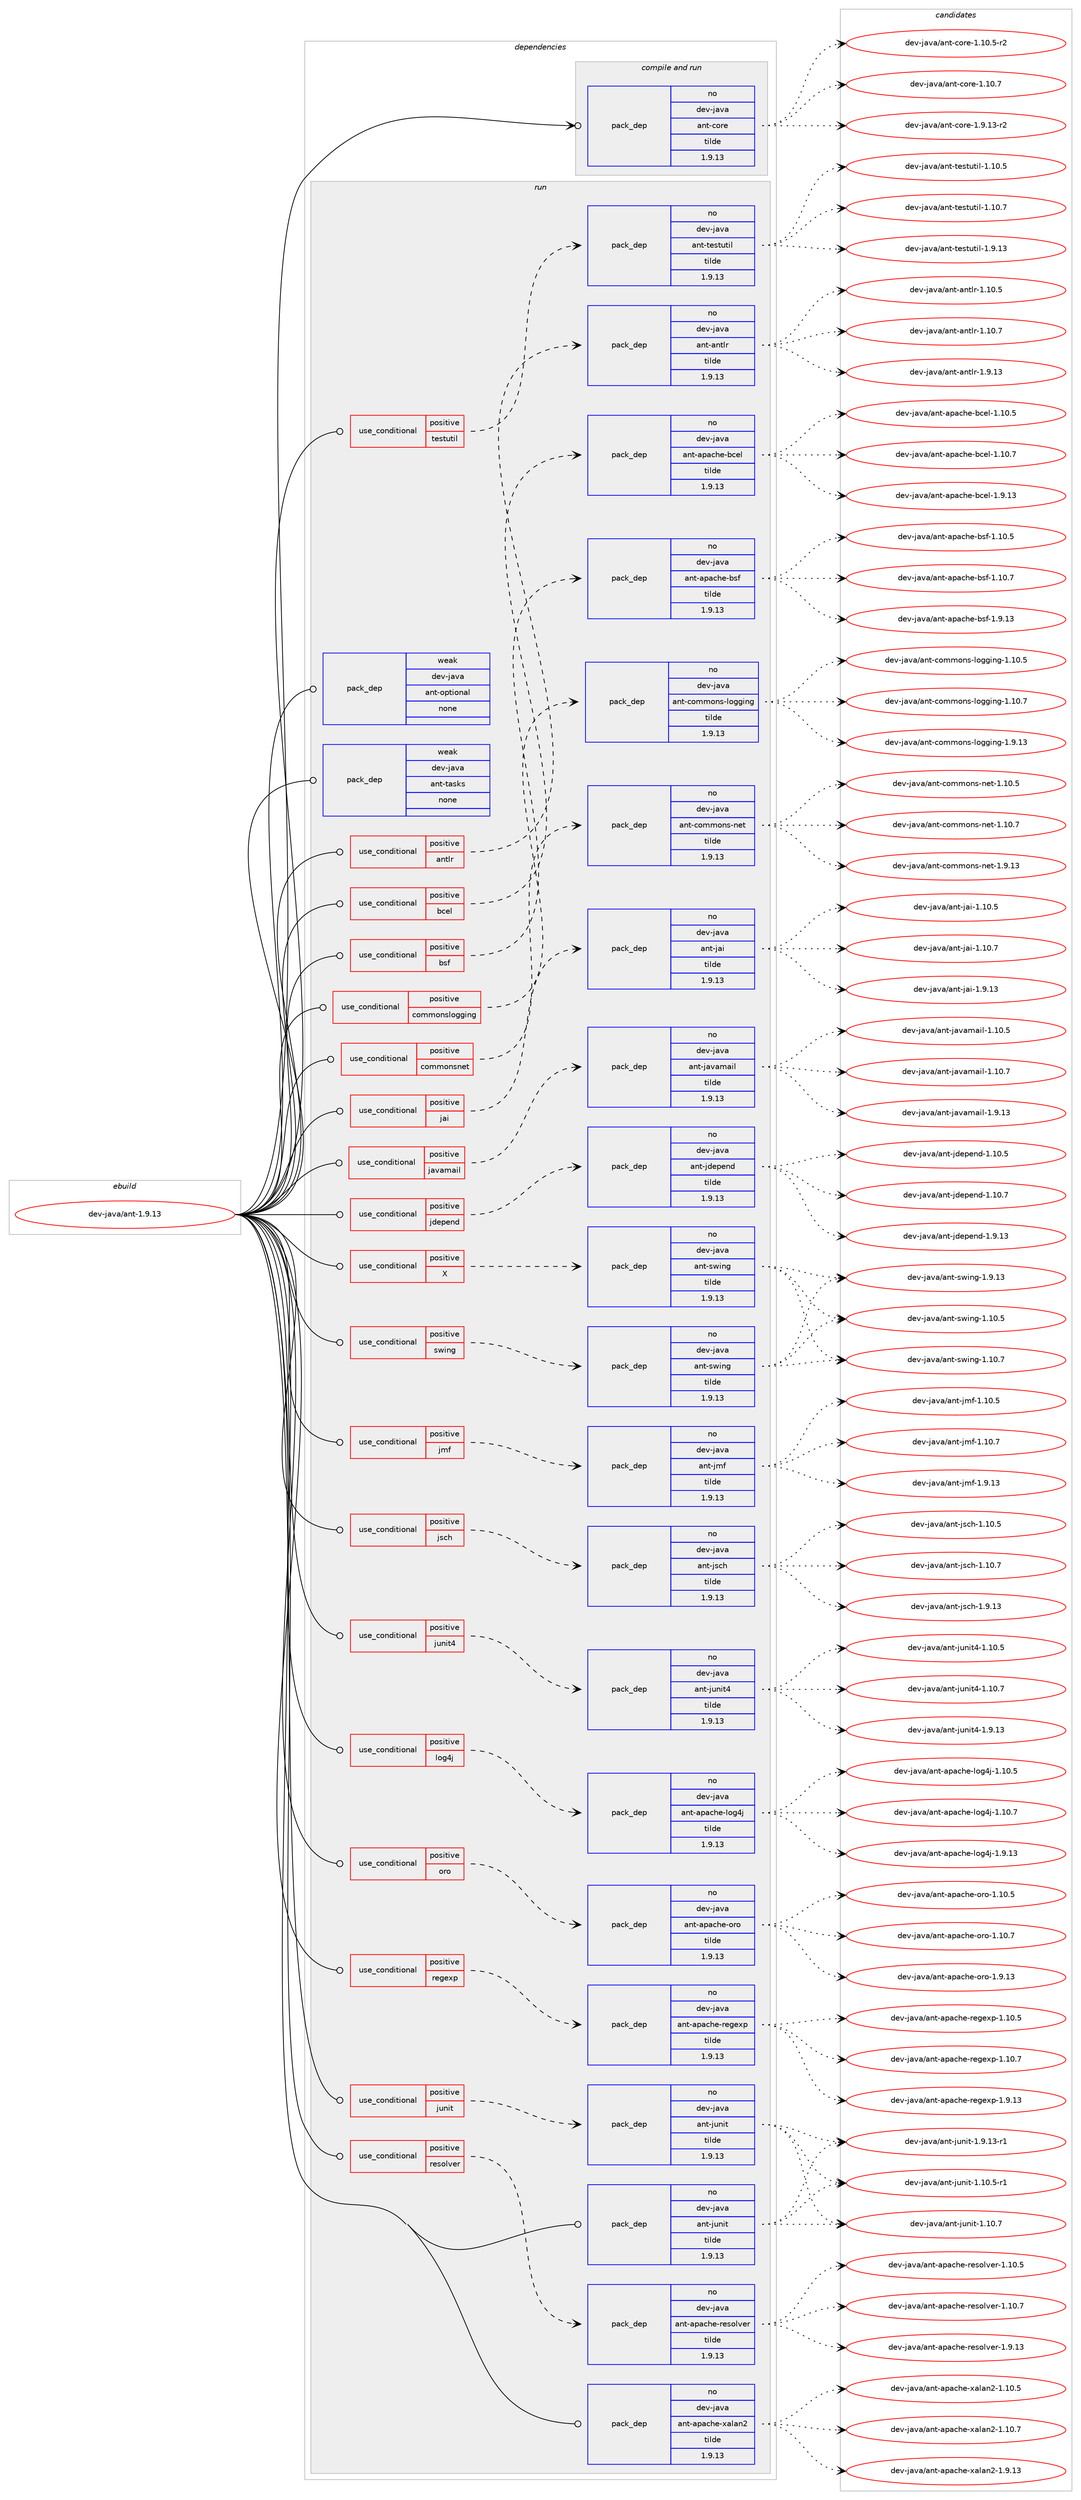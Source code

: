 digraph prolog {

# *************
# Graph options
# *************

newrank=true;
concentrate=true;
compound=true;
graph [rankdir=LR,fontname=Helvetica,fontsize=10,ranksep=1.5];#, ranksep=2.5, nodesep=0.2];
edge  [arrowhead=vee];
node  [fontname=Helvetica,fontsize=10];

# **********
# The ebuild
# **********

subgraph cluster_leftcol {
color=gray;
rank=same;
label=<<i>ebuild</i>>;
id [label="dev-java/ant-1.9.13", color=red, width=4, href="../dev-java/ant-1.9.13.svg"];
}

# ****************
# The dependencies
# ****************

subgraph cluster_midcol {
color=gray;
label=<<i>dependencies</i>>;
subgraph cluster_compile {
fillcolor="#eeeeee";
style=filled;
label=<<i>compile</i>>;
}
subgraph cluster_compileandrun {
fillcolor="#eeeeee";
style=filled;
label=<<i>compile and run</i>>;
subgraph pack410822 {
dependency550521 [label=<<TABLE BORDER="0" CELLBORDER="1" CELLSPACING="0" CELLPADDING="4" WIDTH="220"><TR><TD ROWSPAN="6" CELLPADDING="30">pack_dep</TD></TR><TR><TD WIDTH="110">no</TD></TR><TR><TD>dev-java</TD></TR><TR><TD>ant-core</TD></TR><TR><TD>tilde</TD></TR><TR><TD>1.9.13</TD></TR></TABLE>>, shape=none, color=blue];
}
id:e -> dependency550521:w [weight=20,style="solid",arrowhead="odotvee"];
}
subgraph cluster_run {
fillcolor="#eeeeee";
style=filled;
label=<<i>run</i>>;
subgraph cond128529 {
dependency550522 [label=<<TABLE BORDER="0" CELLBORDER="1" CELLSPACING="0" CELLPADDING="4"><TR><TD ROWSPAN="3" CELLPADDING="10">use_conditional</TD></TR><TR><TD>positive</TD></TR><TR><TD>X</TD></TR></TABLE>>, shape=none, color=red];
subgraph pack410823 {
dependency550523 [label=<<TABLE BORDER="0" CELLBORDER="1" CELLSPACING="0" CELLPADDING="4" WIDTH="220"><TR><TD ROWSPAN="6" CELLPADDING="30">pack_dep</TD></TR><TR><TD WIDTH="110">no</TD></TR><TR><TD>dev-java</TD></TR><TR><TD>ant-swing</TD></TR><TR><TD>tilde</TD></TR><TR><TD>1.9.13</TD></TR></TABLE>>, shape=none, color=blue];
}
dependency550522:e -> dependency550523:w [weight=20,style="dashed",arrowhead="vee"];
}
id:e -> dependency550522:w [weight=20,style="solid",arrowhead="odot"];
subgraph cond128530 {
dependency550524 [label=<<TABLE BORDER="0" CELLBORDER="1" CELLSPACING="0" CELLPADDING="4"><TR><TD ROWSPAN="3" CELLPADDING="10">use_conditional</TD></TR><TR><TD>positive</TD></TR><TR><TD>antlr</TD></TR></TABLE>>, shape=none, color=red];
subgraph pack410824 {
dependency550525 [label=<<TABLE BORDER="0" CELLBORDER="1" CELLSPACING="0" CELLPADDING="4" WIDTH="220"><TR><TD ROWSPAN="6" CELLPADDING="30">pack_dep</TD></TR><TR><TD WIDTH="110">no</TD></TR><TR><TD>dev-java</TD></TR><TR><TD>ant-antlr</TD></TR><TR><TD>tilde</TD></TR><TR><TD>1.9.13</TD></TR></TABLE>>, shape=none, color=blue];
}
dependency550524:e -> dependency550525:w [weight=20,style="dashed",arrowhead="vee"];
}
id:e -> dependency550524:w [weight=20,style="solid",arrowhead="odot"];
subgraph cond128531 {
dependency550526 [label=<<TABLE BORDER="0" CELLBORDER="1" CELLSPACING="0" CELLPADDING="4"><TR><TD ROWSPAN="3" CELLPADDING="10">use_conditional</TD></TR><TR><TD>positive</TD></TR><TR><TD>bcel</TD></TR></TABLE>>, shape=none, color=red];
subgraph pack410825 {
dependency550527 [label=<<TABLE BORDER="0" CELLBORDER="1" CELLSPACING="0" CELLPADDING="4" WIDTH="220"><TR><TD ROWSPAN="6" CELLPADDING="30">pack_dep</TD></TR><TR><TD WIDTH="110">no</TD></TR><TR><TD>dev-java</TD></TR><TR><TD>ant-apache-bcel</TD></TR><TR><TD>tilde</TD></TR><TR><TD>1.9.13</TD></TR></TABLE>>, shape=none, color=blue];
}
dependency550526:e -> dependency550527:w [weight=20,style="dashed",arrowhead="vee"];
}
id:e -> dependency550526:w [weight=20,style="solid",arrowhead="odot"];
subgraph cond128532 {
dependency550528 [label=<<TABLE BORDER="0" CELLBORDER="1" CELLSPACING="0" CELLPADDING="4"><TR><TD ROWSPAN="3" CELLPADDING="10">use_conditional</TD></TR><TR><TD>positive</TD></TR><TR><TD>bsf</TD></TR></TABLE>>, shape=none, color=red];
subgraph pack410826 {
dependency550529 [label=<<TABLE BORDER="0" CELLBORDER="1" CELLSPACING="0" CELLPADDING="4" WIDTH="220"><TR><TD ROWSPAN="6" CELLPADDING="30">pack_dep</TD></TR><TR><TD WIDTH="110">no</TD></TR><TR><TD>dev-java</TD></TR><TR><TD>ant-apache-bsf</TD></TR><TR><TD>tilde</TD></TR><TR><TD>1.9.13</TD></TR></TABLE>>, shape=none, color=blue];
}
dependency550528:e -> dependency550529:w [weight=20,style="dashed",arrowhead="vee"];
}
id:e -> dependency550528:w [weight=20,style="solid",arrowhead="odot"];
subgraph cond128533 {
dependency550530 [label=<<TABLE BORDER="0" CELLBORDER="1" CELLSPACING="0" CELLPADDING="4"><TR><TD ROWSPAN="3" CELLPADDING="10">use_conditional</TD></TR><TR><TD>positive</TD></TR><TR><TD>commonslogging</TD></TR></TABLE>>, shape=none, color=red];
subgraph pack410827 {
dependency550531 [label=<<TABLE BORDER="0" CELLBORDER="1" CELLSPACING="0" CELLPADDING="4" WIDTH="220"><TR><TD ROWSPAN="6" CELLPADDING="30">pack_dep</TD></TR><TR><TD WIDTH="110">no</TD></TR><TR><TD>dev-java</TD></TR><TR><TD>ant-commons-logging</TD></TR><TR><TD>tilde</TD></TR><TR><TD>1.9.13</TD></TR></TABLE>>, shape=none, color=blue];
}
dependency550530:e -> dependency550531:w [weight=20,style="dashed",arrowhead="vee"];
}
id:e -> dependency550530:w [weight=20,style="solid",arrowhead="odot"];
subgraph cond128534 {
dependency550532 [label=<<TABLE BORDER="0" CELLBORDER="1" CELLSPACING="0" CELLPADDING="4"><TR><TD ROWSPAN="3" CELLPADDING="10">use_conditional</TD></TR><TR><TD>positive</TD></TR><TR><TD>commonsnet</TD></TR></TABLE>>, shape=none, color=red];
subgraph pack410828 {
dependency550533 [label=<<TABLE BORDER="0" CELLBORDER="1" CELLSPACING="0" CELLPADDING="4" WIDTH="220"><TR><TD ROWSPAN="6" CELLPADDING="30">pack_dep</TD></TR><TR><TD WIDTH="110">no</TD></TR><TR><TD>dev-java</TD></TR><TR><TD>ant-commons-net</TD></TR><TR><TD>tilde</TD></TR><TR><TD>1.9.13</TD></TR></TABLE>>, shape=none, color=blue];
}
dependency550532:e -> dependency550533:w [weight=20,style="dashed",arrowhead="vee"];
}
id:e -> dependency550532:w [weight=20,style="solid",arrowhead="odot"];
subgraph cond128535 {
dependency550534 [label=<<TABLE BORDER="0" CELLBORDER="1" CELLSPACING="0" CELLPADDING="4"><TR><TD ROWSPAN="3" CELLPADDING="10">use_conditional</TD></TR><TR><TD>positive</TD></TR><TR><TD>jai</TD></TR></TABLE>>, shape=none, color=red];
subgraph pack410829 {
dependency550535 [label=<<TABLE BORDER="0" CELLBORDER="1" CELLSPACING="0" CELLPADDING="4" WIDTH="220"><TR><TD ROWSPAN="6" CELLPADDING="30">pack_dep</TD></TR><TR><TD WIDTH="110">no</TD></TR><TR><TD>dev-java</TD></TR><TR><TD>ant-jai</TD></TR><TR><TD>tilde</TD></TR><TR><TD>1.9.13</TD></TR></TABLE>>, shape=none, color=blue];
}
dependency550534:e -> dependency550535:w [weight=20,style="dashed",arrowhead="vee"];
}
id:e -> dependency550534:w [weight=20,style="solid",arrowhead="odot"];
subgraph cond128536 {
dependency550536 [label=<<TABLE BORDER="0" CELLBORDER="1" CELLSPACING="0" CELLPADDING="4"><TR><TD ROWSPAN="3" CELLPADDING="10">use_conditional</TD></TR><TR><TD>positive</TD></TR><TR><TD>javamail</TD></TR></TABLE>>, shape=none, color=red];
subgraph pack410830 {
dependency550537 [label=<<TABLE BORDER="0" CELLBORDER="1" CELLSPACING="0" CELLPADDING="4" WIDTH="220"><TR><TD ROWSPAN="6" CELLPADDING="30">pack_dep</TD></TR><TR><TD WIDTH="110">no</TD></TR><TR><TD>dev-java</TD></TR><TR><TD>ant-javamail</TD></TR><TR><TD>tilde</TD></TR><TR><TD>1.9.13</TD></TR></TABLE>>, shape=none, color=blue];
}
dependency550536:e -> dependency550537:w [weight=20,style="dashed",arrowhead="vee"];
}
id:e -> dependency550536:w [weight=20,style="solid",arrowhead="odot"];
subgraph cond128537 {
dependency550538 [label=<<TABLE BORDER="0" CELLBORDER="1" CELLSPACING="0" CELLPADDING="4"><TR><TD ROWSPAN="3" CELLPADDING="10">use_conditional</TD></TR><TR><TD>positive</TD></TR><TR><TD>jdepend</TD></TR></TABLE>>, shape=none, color=red];
subgraph pack410831 {
dependency550539 [label=<<TABLE BORDER="0" CELLBORDER="1" CELLSPACING="0" CELLPADDING="4" WIDTH="220"><TR><TD ROWSPAN="6" CELLPADDING="30">pack_dep</TD></TR><TR><TD WIDTH="110">no</TD></TR><TR><TD>dev-java</TD></TR><TR><TD>ant-jdepend</TD></TR><TR><TD>tilde</TD></TR><TR><TD>1.9.13</TD></TR></TABLE>>, shape=none, color=blue];
}
dependency550538:e -> dependency550539:w [weight=20,style="dashed",arrowhead="vee"];
}
id:e -> dependency550538:w [weight=20,style="solid",arrowhead="odot"];
subgraph cond128538 {
dependency550540 [label=<<TABLE BORDER="0" CELLBORDER="1" CELLSPACING="0" CELLPADDING="4"><TR><TD ROWSPAN="3" CELLPADDING="10">use_conditional</TD></TR><TR><TD>positive</TD></TR><TR><TD>jmf</TD></TR></TABLE>>, shape=none, color=red];
subgraph pack410832 {
dependency550541 [label=<<TABLE BORDER="0" CELLBORDER="1" CELLSPACING="0" CELLPADDING="4" WIDTH="220"><TR><TD ROWSPAN="6" CELLPADDING="30">pack_dep</TD></TR><TR><TD WIDTH="110">no</TD></TR><TR><TD>dev-java</TD></TR><TR><TD>ant-jmf</TD></TR><TR><TD>tilde</TD></TR><TR><TD>1.9.13</TD></TR></TABLE>>, shape=none, color=blue];
}
dependency550540:e -> dependency550541:w [weight=20,style="dashed",arrowhead="vee"];
}
id:e -> dependency550540:w [weight=20,style="solid",arrowhead="odot"];
subgraph cond128539 {
dependency550542 [label=<<TABLE BORDER="0" CELLBORDER="1" CELLSPACING="0" CELLPADDING="4"><TR><TD ROWSPAN="3" CELLPADDING="10">use_conditional</TD></TR><TR><TD>positive</TD></TR><TR><TD>jsch</TD></TR></TABLE>>, shape=none, color=red];
subgraph pack410833 {
dependency550543 [label=<<TABLE BORDER="0" CELLBORDER="1" CELLSPACING="0" CELLPADDING="4" WIDTH="220"><TR><TD ROWSPAN="6" CELLPADDING="30">pack_dep</TD></TR><TR><TD WIDTH="110">no</TD></TR><TR><TD>dev-java</TD></TR><TR><TD>ant-jsch</TD></TR><TR><TD>tilde</TD></TR><TR><TD>1.9.13</TD></TR></TABLE>>, shape=none, color=blue];
}
dependency550542:e -> dependency550543:w [weight=20,style="dashed",arrowhead="vee"];
}
id:e -> dependency550542:w [weight=20,style="solid",arrowhead="odot"];
subgraph cond128540 {
dependency550544 [label=<<TABLE BORDER="0" CELLBORDER="1" CELLSPACING="0" CELLPADDING="4"><TR><TD ROWSPAN="3" CELLPADDING="10">use_conditional</TD></TR><TR><TD>positive</TD></TR><TR><TD>junit</TD></TR></TABLE>>, shape=none, color=red];
subgraph pack410834 {
dependency550545 [label=<<TABLE BORDER="0" CELLBORDER="1" CELLSPACING="0" CELLPADDING="4" WIDTH="220"><TR><TD ROWSPAN="6" CELLPADDING="30">pack_dep</TD></TR><TR><TD WIDTH="110">no</TD></TR><TR><TD>dev-java</TD></TR><TR><TD>ant-junit</TD></TR><TR><TD>tilde</TD></TR><TR><TD>1.9.13</TD></TR></TABLE>>, shape=none, color=blue];
}
dependency550544:e -> dependency550545:w [weight=20,style="dashed",arrowhead="vee"];
}
id:e -> dependency550544:w [weight=20,style="solid",arrowhead="odot"];
subgraph cond128541 {
dependency550546 [label=<<TABLE BORDER="0" CELLBORDER="1" CELLSPACING="0" CELLPADDING="4"><TR><TD ROWSPAN="3" CELLPADDING="10">use_conditional</TD></TR><TR><TD>positive</TD></TR><TR><TD>junit4</TD></TR></TABLE>>, shape=none, color=red];
subgraph pack410835 {
dependency550547 [label=<<TABLE BORDER="0" CELLBORDER="1" CELLSPACING="0" CELLPADDING="4" WIDTH="220"><TR><TD ROWSPAN="6" CELLPADDING="30">pack_dep</TD></TR><TR><TD WIDTH="110">no</TD></TR><TR><TD>dev-java</TD></TR><TR><TD>ant-junit4</TD></TR><TR><TD>tilde</TD></TR><TR><TD>1.9.13</TD></TR></TABLE>>, shape=none, color=blue];
}
dependency550546:e -> dependency550547:w [weight=20,style="dashed",arrowhead="vee"];
}
id:e -> dependency550546:w [weight=20,style="solid",arrowhead="odot"];
subgraph cond128542 {
dependency550548 [label=<<TABLE BORDER="0" CELLBORDER="1" CELLSPACING="0" CELLPADDING="4"><TR><TD ROWSPAN="3" CELLPADDING="10">use_conditional</TD></TR><TR><TD>positive</TD></TR><TR><TD>log4j</TD></TR></TABLE>>, shape=none, color=red];
subgraph pack410836 {
dependency550549 [label=<<TABLE BORDER="0" CELLBORDER="1" CELLSPACING="0" CELLPADDING="4" WIDTH="220"><TR><TD ROWSPAN="6" CELLPADDING="30">pack_dep</TD></TR><TR><TD WIDTH="110">no</TD></TR><TR><TD>dev-java</TD></TR><TR><TD>ant-apache-log4j</TD></TR><TR><TD>tilde</TD></TR><TR><TD>1.9.13</TD></TR></TABLE>>, shape=none, color=blue];
}
dependency550548:e -> dependency550549:w [weight=20,style="dashed",arrowhead="vee"];
}
id:e -> dependency550548:w [weight=20,style="solid",arrowhead="odot"];
subgraph cond128543 {
dependency550550 [label=<<TABLE BORDER="0" CELLBORDER="1" CELLSPACING="0" CELLPADDING="4"><TR><TD ROWSPAN="3" CELLPADDING="10">use_conditional</TD></TR><TR><TD>positive</TD></TR><TR><TD>oro</TD></TR></TABLE>>, shape=none, color=red];
subgraph pack410837 {
dependency550551 [label=<<TABLE BORDER="0" CELLBORDER="1" CELLSPACING="0" CELLPADDING="4" WIDTH="220"><TR><TD ROWSPAN="6" CELLPADDING="30">pack_dep</TD></TR><TR><TD WIDTH="110">no</TD></TR><TR><TD>dev-java</TD></TR><TR><TD>ant-apache-oro</TD></TR><TR><TD>tilde</TD></TR><TR><TD>1.9.13</TD></TR></TABLE>>, shape=none, color=blue];
}
dependency550550:e -> dependency550551:w [weight=20,style="dashed",arrowhead="vee"];
}
id:e -> dependency550550:w [weight=20,style="solid",arrowhead="odot"];
subgraph cond128544 {
dependency550552 [label=<<TABLE BORDER="0" CELLBORDER="1" CELLSPACING="0" CELLPADDING="4"><TR><TD ROWSPAN="3" CELLPADDING="10">use_conditional</TD></TR><TR><TD>positive</TD></TR><TR><TD>regexp</TD></TR></TABLE>>, shape=none, color=red];
subgraph pack410838 {
dependency550553 [label=<<TABLE BORDER="0" CELLBORDER="1" CELLSPACING="0" CELLPADDING="4" WIDTH="220"><TR><TD ROWSPAN="6" CELLPADDING="30">pack_dep</TD></TR><TR><TD WIDTH="110">no</TD></TR><TR><TD>dev-java</TD></TR><TR><TD>ant-apache-regexp</TD></TR><TR><TD>tilde</TD></TR><TR><TD>1.9.13</TD></TR></TABLE>>, shape=none, color=blue];
}
dependency550552:e -> dependency550553:w [weight=20,style="dashed",arrowhead="vee"];
}
id:e -> dependency550552:w [weight=20,style="solid",arrowhead="odot"];
subgraph cond128545 {
dependency550554 [label=<<TABLE BORDER="0" CELLBORDER="1" CELLSPACING="0" CELLPADDING="4"><TR><TD ROWSPAN="3" CELLPADDING="10">use_conditional</TD></TR><TR><TD>positive</TD></TR><TR><TD>resolver</TD></TR></TABLE>>, shape=none, color=red];
subgraph pack410839 {
dependency550555 [label=<<TABLE BORDER="0" CELLBORDER="1" CELLSPACING="0" CELLPADDING="4" WIDTH="220"><TR><TD ROWSPAN="6" CELLPADDING="30">pack_dep</TD></TR><TR><TD WIDTH="110">no</TD></TR><TR><TD>dev-java</TD></TR><TR><TD>ant-apache-resolver</TD></TR><TR><TD>tilde</TD></TR><TR><TD>1.9.13</TD></TR></TABLE>>, shape=none, color=blue];
}
dependency550554:e -> dependency550555:w [weight=20,style="dashed",arrowhead="vee"];
}
id:e -> dependency550554:w [weight=20,style="solid",arrowhead="odot"];
subgraph cond128546 {
dependency550556 [label=<<TABLE BORDER="0" CELLBORDER="1" CELLSPACING="0" CELLPADDING="4"><TR><TD ROWSPAN="3" CELLPADDING="10">use_conditional</TD></TR><TR><TD>positive</TD></TR><TR><TD>swing</TD></TR></TABLE>>, shape=none, color=red];
subgraph pack410840 {
dependency550557 [label=<<TABLE BORDER="0" CELLBORDER="1" CELLSPACING="0" CELLPADDING="4" WIDTH="220"><TR><TD ROWSPAN="6" CELLPADDING="30">pack_dep</TD></TR><TR><TD WIDTH="110">no</TD></TR><TR><TD>dev-java</TD></TR><TR><TD>ant-swing</TD></TR><TR><TD>tilde</TD></TR><TR><TD>1.9.13</TD></TR></TABLE>>, shape=none, color=blue];
}
dependency550556:e -> dependency550557:w [weight=20,style="dashed",arrowhead="vee"];
}
id:e -> dependency550556:w [weight=20,style="solid",arrowhead="odot"];
subgraph cond128547 {
dependency550558 [label=<<TABLE BORDER="0" CELLBORDER="1" CELLSPACING="0" CELLPADDING="4"><TR><TD ROWSPAN="3" CELLPADDING="10">use_conditional</TD></TR><TR><TD>positive</TD></TR><TR><TD>testutil</TD></TR></TABLE>>, shape=none, color=red];
subgraph pack410841 {
dependency550559 [label=<<TABLE BORDER="0" CELLBORDER="1" CELLSPACING="0" CELLPADDING="4" WIDTH="220"><TR><TD ROWSPAN="6" CELLPADDING="30">pack_dep</TD></TR><TR><TD WIDTH="110">no</TD></TR><TR><TD>dev-java</TD></TR><TR><TD>ant-testutil</TD></TR><TR><TD>tilde</TD></TR><TR><TD>1.9.13</TD></TR></TABLE>>, shape=none, color=blue];
}
dependency550558:e -> dependency550559:w [weight=20,style="dashed",arrowhead="vee"];
}
id:e -> dependency550558:w [weight=20,style="solid",arrowhead="odot"];
subgraph pack410842 {
dependency550560 [label=<<TABLE BORDER="0" CELLBORDER="1" CELLSPACING="0" CELLPADDING="4" WIDTH="220"><TR><TD ROWSPAN="6" CELLPADDING="30">pack_dep</TD></TR><TR><TD WIDTH="110">no</TD></TR><TR><TD>dev-java</TD></TR><TR><TD>ant-apache-xalan2</TD></TR><TR><TD>tilde</TD></TR><TR><TD>1.9.13</TD></TR></TABLE>>, shape=none, color=blue];
}
id:e -> dependency550560:w [weight=20,style="solid",arrowhead="odot"];
subgraph pack410843 {
dependency550561 [label=<<TABLE BORDER="0" CELLBORDER="1" CELLSPACING="0" CELLPADDING="4" WIDTH="220"><TR><TD ROWSPAN="6" CELLPADDING="30">pack_dep</TD></TR><TR><TD WIDTH="110">no</TD></TR><TR><TD>dev-java</TD></TR><TR><TD>ant-junit</TD></TR><TR><TD>tilde</TD></TR><TR><TD>1.9.13</TD></TR></TABLE>>, shape=none, color=blue];
}
id:e -> dependency550561:w [weight=20,style="solid",arrowhead="odot"];
subgraph pack410844 {
dependency550562 [label=<<TABLE BORDER="0" CELLBORDER="1" CELLSPACING="0" CELLPADDING="4" WIDTH="220"><TR><TD ROWSPAN="6" CELLPADDING="30">pack_dep</TD></TR><TR><TD WIDTH="110">weak</TD></TR><TR><TD>dev-java</TD></TR><TR><TD>ant-optional</TD></TR><TR><TD>none</TD></TR><TR><TD></TD></TR></TABLE>>, shape=none, color=blue];
}
id:e -> dependency550562:w [weight=20,style="solid",arrowhead="odot"];
subgraph pack410845 {
dependency550563 [label=<<TABLE BORDER="0" CELLBORDER="1" CELLSPACING="0" CELLPADDING="4" WIDTH="220"><TR><TD ROWSPAN="6" CELLPADDING="30">pack_dep</TD></TR><TR><TD WIDTH="110">weak</TD></TR><TR><TD>dev-java</TD></TR><TR><TD>ant-tasks</TD></TR><TR><TD>none</TD></TR><TR><TD></TD></TR></TABLE>>, shape=none, color=blue];
}
id:e -> dependency550563:w [weight=20,style="solid",arrowhead="odot"];
}
}

# **************
# The candidates
# **************

subgraph cluster_choices {
rank=same;
color=gray;
label=<<i>candidates</i>>;

subgraph choice410822 {
color=black;
nodesep=1;
choice10010111845106971189747971101164599111114101454946494846534511450 [label="dev-java/ant-core-1.10.5-r2", color=red, width=4,href="../dev-java/ant-core-1.10.5-r2.svg"];
choice1001011184510697118974797110116459911111410145494649484655 [label="dev-java/ant-core-1.10.7", color=red, width=4,href="../dev-java/ant-core-1.10.7.svg"];
choice10010111845106971189747971101164599111114101454946574649514511450 [label="dev-java/ant-core-1.9.13-r2", color=red, width=4,href="../dev-java/ant-core-1.9.13-r2.svg"];
dependency550521:e -> choice10010111845106971189747971101164599111114101454946494846534511450:w [style=dotted,weight="100"];
dependency550521:e -> choice1001011184510697118974797110116459911111410145494649484655:w [style=dotted,weight="100"];
dependency550521:e -> choice10010111845106971189747971101164599111114101454946574649514511450:w [style=dotted,weight="100"];
}
subgraph choice410823 {
color=black;
nodesep=1;
choice10010111845106971189747971101164511511910511010345494649484653 [label="dev-java/ant-swing-1.10.5", color=red, width=4,href="../dev-java/ant-swing-1.10.5.svg"];
choice10010111845106971189747971101164511511910511010345494649484655 [label="dev-java/ant-swing-1.10.7", color=red, width=4,href="../dev-java/ant-swing-1.10.7.svg"];
choice10010111845106971189747971101164511511910511010345494657464951 [label="dev-java/ant-swing-1.9.13", color=red, width=4,href="../dev-java/ant-swing-1.9.13.svg"];
dependency550523:e -> choice10010111845106971189747971101164511511910511010345494649484653:w [style=dotted,weight="100"];
dependency550523:e -> choice10010111845106971189747971101164511511910511010345494649484655:w [style=dotted,weight="100"];
dependency550523:e -> choice10010111845106971189747971101164511511910511010345494657464951:w [style=dotted,weight="100"];
}
subgraph choice410824 {
color=black;
nodesep=1;
choice1001011184510697118974797110116459711011610811445494649484653 [label="dev-java/ant-antlr-1.10.5", color=red, width=4,href="../dev-java/ant-antlr-1.10.5.svg"];
choice1001011184510697118974797110116459711011610811445494649484655 [label="dev-java/ant-antlr-1.10.7", color=red, width=4,href="../dev-java/ant-antlr-1.10.7.svg"];
choice1001011184510697118974797110116459711011610811445494657464951 [label="dev-java/ant-antlr-1.9.13", color=red, width=4,href="../dev-java/ant-antlr-1.9.13.svg"];
dependency550525:e -> choice1001011184510697118974797110116459711011610811445494649484653:w [style=dotted,weight="100"];
dependency550525:e -> choice1001011184510697118974797110116459711011610811445494649484655:w [style=dotted,weight="100"];
dependency550525:e -> choice1001011184510697118974797110116459711011610811445494657464951:w [style=dotted,weight="100"];
}
subgraph choice410825 {
color=black;
nodesep=1;
choice10010111845106971189747971101164597112979910410145989910110845494649484653 [label="dev-java/ant-apache-bcel-1.10.5", color=red, width=4,href="../dev-java/ant-apache-bcel-1.10.5.svg"];
choice10010111845106971189747971101164597112979910410145989910110845494649484655 [label="dev-java/ant-apache-bcel-1.10.7", color=red, width=4,href="../dev-java/ant-apache-bcel-1.10.7.svg"];
choice10010111845106971189747971101164597112979910410145989910110845494657464951 [label="dev-java/ant-apache-bcel-1.9.13", color=red, width=4,href="../dev-java/ant-apache-bcel-1.9.13.svg"];
dependency550527:e -> choice10010111845106971189747971101164597112979910410145989910110845494649484653:w [style=dotted,weight="100"];
dependency550527:e -> choice10010111845106971189747971101164597112979910410145989910110845494649484655:w [style=dotted,weight="100"];
dependency550527:e -> choice10010111845106971189747971101164597112979910410145989910110845494657464951:w [style=dotted,weight="100"];
}
subgraph choice410826 {
color=black;
nodesep=1;
choice100101118451069711897479711011645971129799104101459811510245494649484653 [label="dev-java/ant-apache-bsf-1.10.5", color=red, width=4,href="../dev-java/ant-apache-bsf-1.10.5.svg"];
choice100101118451069711897479711011645971129799104101459811510245494649484655 [label="dev-java/ant-apache-bsf-1.10.7", color=red, width=4,href="../dev-java/ant-apache-bsf-1.10.7.svg"];
choice100101118451069711897479711011645971129799104101459811510245494657464951 [label="dev-java/ant-apache-bsf-1.9.13", color=red, width=4,href="../dev-java/ant-apache-bsf-1.9.13.svg"];
dependency550529:e -> choice100101118451069711897479711011645971129799104101459811510245494649484653:w [style=dotted,weight="100"];
dependency550529:e -> choice100101118451069711897479711011645971129799104101459811510245494649484655:w [style=dotted,weight="100"];
dependency550529:e -> choice100101118451069711897479711011645971129799104101459811510245494657464951:w [style=dotted,weight="100"];
}
subgraph choice410827 {
color=black;
nodesep=1;
choice100101118451069711897479711011645991111091091111101154510811110310310511010345494649484653 [label="dev-java/ant-commons-logging-1.10.5", color=red, width=4,href="../dev-java/ant-commons-logging-1.10.5.svg"];
choice100101118451069711897479711011645991111091091111101154510811110310310511010345494649484655 [label="dev-java/ant-commons-logging-1.10.7", color=red, width=4,href="../dev-java/ant-commons-logging-1.10.7.svg"];
choice100101118451069711897479711011645991111091091111101154510811110310310511010345494657464951 [label="dev-java/ant-commons-logging-1.9.13", color=red, width=4,href="../dev-java/ant-commons-logging-1.9.13.svg"];
dependency550531:e -> choice100101118451069711897479711011645991111091091111101154510811110310310511010345494649484653:w [style=dotted,weight="100"];
dependency550531:e -> choice100101118451069711897479711011645991111091091111101154510811110310310511010345494649484655:w [style=dotted,weight="100"];
dependency550531:e -> choice100101118451069711897479711011645991111091091111101154510811110310310511010345494657464951:w [style=dotted,weight="100"];
}
subgraph choice410828 {
color=black;
nodesep=1;
choice100101118451069711897479711011645991111091091111101154511010111645494649484653 [label="dev-java/ant-commons-net-1.10.5", color=red, width=4,href="../dev-java/ant-commons-net-1.10.5.svg"];
choice100101118451069711897479711011645991111091091111101154511010111645494649484655 [label="dev-java/ant-commons-net-1.10.7", color=red, width=4,href="../dev-java/ant-commons-net-1.10.7.svg"];
choice100101118451069711897479711011645991111091091111101154511010111645494657464951 [label="dev-java/ant-commons-net-1.9.13", color=red, width=4,href="../dev-java/ant-commons-net-1.9.13.svg"];
dependency550533:e -> choice100101118451069711897479711011645991111091091111101154511010111645494649484653:w [style=dotted,weight="100"];
dependency550533:e -> choice100101118451069711897479711011645991111091091111101154511010111645494649484655:w [style=dotted,weight="100"];
dependency550533:e -> choice100101118451069711897479711011645991111091091111101154511010111645494657464951:w [style=dotted,weight="100"];
}
subgraph choice410829 {
color=black;
nodesep=1;
choice1001011184510697118974797110116451069710545494649484653 [label="dev-java/ant-jai-1.10.5", color=red, width=4,href="../dev-java/ant-jai-1.10.5.svg"];
choice1001011184510697118974797110116451069710545494649484655 [label="dev-java/ant-jai-1.10.7", color=red, width=4,href="../dev-java/ant-jai-1.10.7.svg"];
choice1001011184510697118974797110116451069710545494657464951 [label="dev-java/ant-jai-1.9.13", color=red, width=4,href="../dev-java/ant-jai-1.9.13.svg"];
dependency550535:e -> choice1001011184510697118974797110116451069710545494649484653:w [style=dotted,weight="100"];
dependency550535:e -> choice1001011184510697118974797110116451069710545494649484655:w [style=dotted,weight="100"];
dependency550535:e -> choice1001011184510697118974797110116451069710545494657464951:w [style=dotted,weight="100"];
}
subgraph choice410830 {
color=black;
nodesep=1;
choice10010111845106971189747971101164510697118971099710510845494649484653 [label="dev-java/ant-javamail-1.10.5", color=red, width=4,href="../dev-java/ant-javamail-1.10.5.svg"];
choice10010111845106971189747971101164510697118971099710510845494649484655 [label="dev-java/ant-javamail-1.10.7", color=red, width=4,href="../dev-java/ant-javamail-1.10.7.svg"];
choice10010111845106971189747971101164510697118971099710510845494657464951 [label="dev-java/ant-javamail-1.9.13", color=red, width=4,href="../dev-java/ant-javamail-1.9.13.svg"];
dependency550537:e -> choice10010111845106971189747971101164510697118971099710510845494649484653:w [style=dotted,weight="100"];
dependency550537:e -> choice10010111845106971189747971101164510697118971099710510845494649484655:w [style=dotted,weight="100"];
dependency550537:e -> choice10010111845106971189747971101164510697118971099710510845494657464951:w [style=dotted,weight="100"];
}
subgraph choice410831 {
color=black;
nodesep=1;
choice10010111845106971189747971101164510610010111210111010045494649484653 [label="dev-java/ant-jdepend-1.10.5", color=red, width=4,href="../dev-java/ant-jdepend-1.10.5.svg"];
choice10010111845106971189747971101164510610010111210111010045494649484655 [label="dev-java/ant-jdepend-1.10.7", color=red, width=4,href="../dev-java/ant-jdepend-1.10.7.svg"];
choice10010111845106971189747971101164510610010111210111010045494657464951 [label="dev-java/ant-jdepend-1.9.13", color=red, width=4,href="../dev-java/ant-jdepend-1.9.13.svg"];
dependency550539:e -> choice10010111845106971189747971101164510610010111210111010045494649484653:w [style=dotted,weight="100"];
dependency550539:e -> choice10010111845106971189747971101164510610010111210111010045494649484655:w [style=dotted,weight="100"];
dependency550539:e -> choice10010111845106971189747971101164510610010111210111010045494657464951:w [style=dotted,weight="100"];
}
subgraph choice410832 {
color=black;
nodesep=1;
choice10010111845106971189747971101164510610910245494649484653 [label="dev-java/ant-jmf-1.10.5", color=red, width=4,href="../dev-java/ant-jmf-1.10.5.svg"];
choice10010111845106971189747971101164510610910245494649484655 [label="dev-java/ant-jmf-1.10.7", color=red, width=4,href="../dev-java/ant-jmf-1.10.7.svg"];
choice10010111845106971189747971101164510610910245494657464951 [label="dev-java/ant-jmf-1.9.13", color=red, width=4,href="../dev-java/ant-jmf-1.9.13.svg"];
dependency550541:e -> choice10010111845106971189747971101164510610910245494649484653:w [style=dotted,weight="100"];
dependency550541:e -> choice10010111845106971189747971101164510610910245494649484655:w [style=dotted,weight="100"];
dependency550541:e -> choice10010111845106971189747971101164510610910245494657464951:w [style=dotted,weight="100"];
}
subgraph choice410833 {
color=black;
nodesep=1;
choice1001011184510697118974797110116451061159910445494649484653 [label="dev-java/ant-jsch-1.10.5", color=red, width=4,href="../dev-java/ant-jsch-1.10.5.svg"];
choice1001011184510697118974797110116451061159910445494649484655 [label="dev-java/ant-jsch-1.10.7", color=red, width=4,href="../dev-java/ant-jsch-1.10.7.svg"];
choice1001011184510697118974797110116451061159910445494657464951 [label="dev-java/ant-jsch-1.9.13", color=red, width=4,href="../dev-java/ant-jsch-1.9.13.svg"];
dependency550543:e -> choice1001011184510697118974797110116451061159910445494649484653:w [style=dotted,weight="100"];
dependency550543:e -> choice1001011184510697118974797110116451061159910445494649484655:w [style=dotted,weight="100"];
dependency550543:e -> choice1001011184510697118974797110116451061159910445494657464951:w [style=dotted,weight="100"];
}
subgraph choice410834 {
color=black;
nodesep=1;
choice100101118451069711897479711011645106117110105116454946494846534511449 [label="dev-java/ant-junit-1.10.5-r1", color=red, width=4,href="../dev-java/ant-junit-1.10.5-r1.svg"];
choice10010111845106971189747971101164510611711010511645494649484655 [label="dev-java/ant-junit-1.10.7", color=red, width=4,href="../dev-java/ant-junit-1.10.7.svg"];
choice100101118451069711897479711011645106117110105116454946574649514511449 [label="dev-java/ant-junit-1.9.13-r1", color=red, width=4,href="../dev-java/ant-junit-1.9.13-r1.svg"];
dependency550545:e -> choice100101118451069711897479711011645106117110105116454946494846534511449:w [style=dotted,weight="100"];
dependency550545:e -> choice10010111845106971189747971101164510611711010511645494649484655:w [style=dotted,weight="100"];
dependency550545:e -> choice100101118451069711897479711011645106117110105116454946574649514511449:w [style=dotted,weight="100"];
}
subgraph choice410835 {
color=black;
nodesep=1;
choice1001011184510697118974797110116451061171101051165245494649484653 [label="dev-java/ant-junit4-1.10.5", color=red, width=4,href="../dev-java/ant-junit4-1.10.5.svg"];
choice1001011184510697118974797110116451061171101051165245494649484655 [label="dev-java/ant-junit4-1.10.7", color=red, width=4,href="../dev-java/ant-junit4-1.10.7.svg"];
choice1001011184510697118974797110116451061171101051165245494657464951 [label="dev-java/ant-junit4-1.9.13", color=red, width=4,href="../dev-java/ant-junit4-1.9.13.svg"];
dependency550547:e -> choice1001011184510697118974797110116451061171101051165245494649484653:w [style=dotted,weight="100"];
dependency550547:e -> choice1001011184510697118974797110116451061171101051165245494649484655:w [style=dotted,weight="100"];
dependency550547:e -> choice1001011184510697118974797110116451061171101051165245494657464951:w [style=dotted,weight="100"];
}
subgraph choice410836 {
color=black;
nodesep=1;
choice100101118451069711897479711011645971129799104101451081111035210645494649484653 [label="dev-java/ant-apache-log4j-1.10.5", color=red, width=4,href="../dev-java/ant-apache-log4j-1.10.5.svg"];
choice100101118451069711897479711011645971129799104101451081111035210645494649484655 [label="dev-java/ant-apache-log4j-1.10.7", color=red, width=4,href="../dev-java/ant-apache-log4j-1.10.7.svg"];
choice100101118451069711897479711011645971129799104101451081111035210645494657464951 [label="dev-java/ant-apache-log4j-1.9.13", color=red, width=4,href="../dev-java/ant-apache-log4j-1.9.13.svg"];
dependency550549:e -> choice100101118451069711897479711011645971129799104101451081111035210645494649484653:w [style=dotted,weight="100"];
dependency550549:e -> choice100101118451069711897479711011645971129799104101451081111035210645494649484655:w [style=dotted,weight="100"];
dependency550549:e -> choice100101118451069711897479711011645971129799104101451081111035210645494657464951:w [style=dotted,weight="100"];
}
subgraph choice410837 {
color=black;
nodesep=1;
choice1001011184510697118974797110116459711297991041014511111411145494649484653 [label="dev-java/ant-apache-oro-1.10.5", color=red, width=4,href="../dev-java/ant-apache-oro-1.10.5.svg"];
choice1001011184510697118974797110116459711297991041014511111411145494649484655 [label="dev-java/ant-apache-oro-1.10.7", color=red, width=4,href="../dev-java/ant-apache-oro-1.10.7.svg"];
choice1001011184510697118974797110116459711297991041014511111411145494657464951 [label="dev-java/ant-apache-oro-1.9.13", color=red, width=4,href="../dev-java/ant-apache-oro-1.9.13.svg"];
dependency550551:e -> choice1001011184510697118974797110116459711297991041014511111411145494649484653:w [style=dotted,weight="100"];
dependency550551:e -> choice1001011184510697118974797110116459711297991041014511111411145494649484655:w [style=dotted,weight="100"];
dependency550551:e -> choice1001011184510697118974797110116459711297991041014511111411145494657464951:w [style=dotted,weight="100"];
}
subgraph choice410838 {
color=black;
nodesep=1;
choice1001011184510697118974797110116459711297991041014511410110310112011245494649484653 [label="dev-java/ant-apache-regexp-1.10.5", color=red, width=4,href="../dev-java/ant-apache-regexp-1.10.5.svg"];
choice1001011184510697118974797110116459711297991041014511410110310112011245494649484655 [label="dev-java/ant-apache-regexp-1.10.7", color=red, width=4,href="../dev-java/ant-apache-regexp-1.10.7.svg"];
choice1001011184510697118974797110116459711297991041014511410110310112011245494657464951 [label="dev-java/ant-apache-regexp-1.9.13", color=red, width=4,href="../dev-java/ant-apache-regexp-1.9.13.svg"];
dependency550553:e -> choice1001011184510697118974797110116459711297991041014511410110310112011245494649484653:w [style=dotted,weight="100"];
dependency550553:e -> choice1001011184510697118974797110116459711297991041014511410110310112011245494649484655:w [style=dotted,weight="100"];
dependency550553:e -> choice1001011184510697118974797110116459711297991041014511410110310112011245494657464951:w [style=dotted,weight="100"];
}
subgraph choice410839 {
color=black;
nodesep=1;
choice1001011184510697118974797110116459711297991041014511410111511110811810111445494649484653 [label="dev-java/ant-apache-resolver-1.10.5", color=red, width=4,href="../dev-java/ant-apache-resolver-1.10.5.svg"];
choice1001011184510697118974797110116459711297991041014511410111511110811810111445494649484655 [label="dev-java/ant-apache-resolver-1.10.7", color=red, width=4,href="../dev-java/ant-apache-resolver-1.10.7.svg"];
choice1001011184510697118974797110116459711297991041014511410111511110811810111445494657464951 [label="dev-java/ant-apache-resolver-1.9.13", color=red, width=4,href="../dev-java/ant-apache-resolver-1.9.13.svg"];
dependency550555:e -> choice1001011184510697118974797110116459711297991041014511410111511110811810111445494649484653:w [style=dotted,weight="100"];
dependency550555:e -> choice1001011184510697118974797110116459711297991041014511410111511110811810111445494649484655:w [style=dotted,weight="100"];
dependency550555:e -> choice1001011184510697118974797110116459711297991041014511410111511110811810111445494657464951:w [style=dotted,weight="100"];
}
subgraph choice410840 {
color=black;
nodesep=1;
choice10010111845106971189747971101164511511910511010345494649484653 [label="dev-java/ant-swing-1.10.5", color=red, width=4,href="../dev-java/ant-swing-1.10.5.svg"];
choice10010111845106971189747971101164511511910511010345494649484655 [label="dev-java/ant-swing-1.10.7", color=red, width=4,href="../dev-java/ant-swing-1.10.7.svg"];
choice10010111845106971189747971101164511511910511010345494657464951 [label="dev-java/ant-swing-1.9.13", color=red, width=4,href="../dev-java/ant-swing-1.9.13.svg"];
dependency550557:e -> choice10010111845106971189747971101164511511910511010345494649484653:w [style=dotted,weight="100"];
dependency550557:e -> choice10010111845106971189747971101164511511910511010345494649484655:w [style=dotted,weight="100"];
dependency550557:e -> choice10010111845106971189747971101164511511910511010345494657464951:w [style=dotted,weight="100"];
}
subgraph choice410841 {
color=black;
nodesep=1;
choice10010111845106971189747971101164511610111511611711610510845494649484653 [label="dev-java/ant-testutil-1.10.5", color=red, width=4,href="../dev-java/ant-testutil-1.10.5.svg"];
choice10010111845106971189747971101164511610111511611711610510845494649484655 [label="dev-java/ant-testutil-1.10.7", color=red, width=4,href="../dev-java/ant-testutil-1.10.7.svg"];
choice10010111845106971189747971101164511610111511611711610510845494657464951 [label="dev-java/ant-testutil-1.9.13", color=red, width=4,href="../dev-java/ant-testutil-1.9.13.svg"];
dependency550559:e -> choice10010111845106971189747971101164511610111511611711610510845494649484653:w [style=dotted,weight="100"];
dependency550559:e -> choice10010111845106971189747971101164511610111511611711610510845494649484655:w [style=dotted,weight="100"];
dependency550559:e -> choice10010111845106971189747971101164511610111511611711610510845494657464951:w [style=dotted,weight="100"];
}
subgraph choice410842 {
color=black;
nodesep=1;
choice1001011184510697118974797110116459711297991041014512097108971105045494649484653 [label="dev-java/ant-apache-xalan2-1.10.5", color=red, width=4,href="../dev-java/ant-apache-xalan2-1.10.5.svg"];
choice1001011184510697118974797110116459711297991041014512097108971105045494649484655 [label="dev-java/ant-apache-xalan2-1.10.7", color=red, width=4,href="../dev-java/ant-apache-xalan2-1.10.7.svg"];
choice1001011184510697118974797110116459711297991041014512097108971105045494657464951 [label="dev-java/ant-apache-xalan2-1.9.13", color=red, width=4,href="../dev-java/ant-apache-xalan2-1.9.13.svg"];
dependency550560:e -> choice1001011184510697118974797110116459711297991041014512097108971105045494649484653:w [style=dotted,weight="100"];
dependency550560:e -> choice1001011184510697118974797110116459711297991041014512097108971105045494649484655:w [style=dotted,weight="100"];
dependency550560:e -> choice1001011184510697118974797110116459711297991041014512097108971105045494657464951:w [style=dotted,weight="100"];
}
subgraph choice410843 {
color=black;
nodesep=1;
choice100101118451069711897479711011645106117110105116454946494846534511449 [label="dev-java/ant-junit-1.10.5-r1", color=red, width=4,href="../dev-java/ant-junit-1.10.5-r1.svg"];
choice10010111845106971189747971101164510611711010511645494649484655 [label="dev-java/ant-junit-1.10.7", color=red, width=4,href="../dev-java/ant-junit-1.10.7.svg"];
choice100101118451069711897479711011645106117110105116454946574649514511449 [label="dev-java/ant-junit-1.9.13-r1", color=red, width=4,href="../dev-java/ant-junit-1.9.13-r1.svg"];
dependency550561:e -> choice100101118451069711897479711011645106117110105116454946494846534511449:w [style=dotted,weight="100"];
dependency550561:e -> choice10010111845106971189747971101164510611711010511645494649484655:w [style=dotted,weight="100"];
dependency550561:e -> choice100101118451069711897479711011645106117110105116454946574649514511449:w [style=dotted,weight="100"];
}
subgraph choice410844 {
color=black;
nodesep=1;
}
subgraph choice410845 {
color=black;
nodesep=1;
}
}

}
